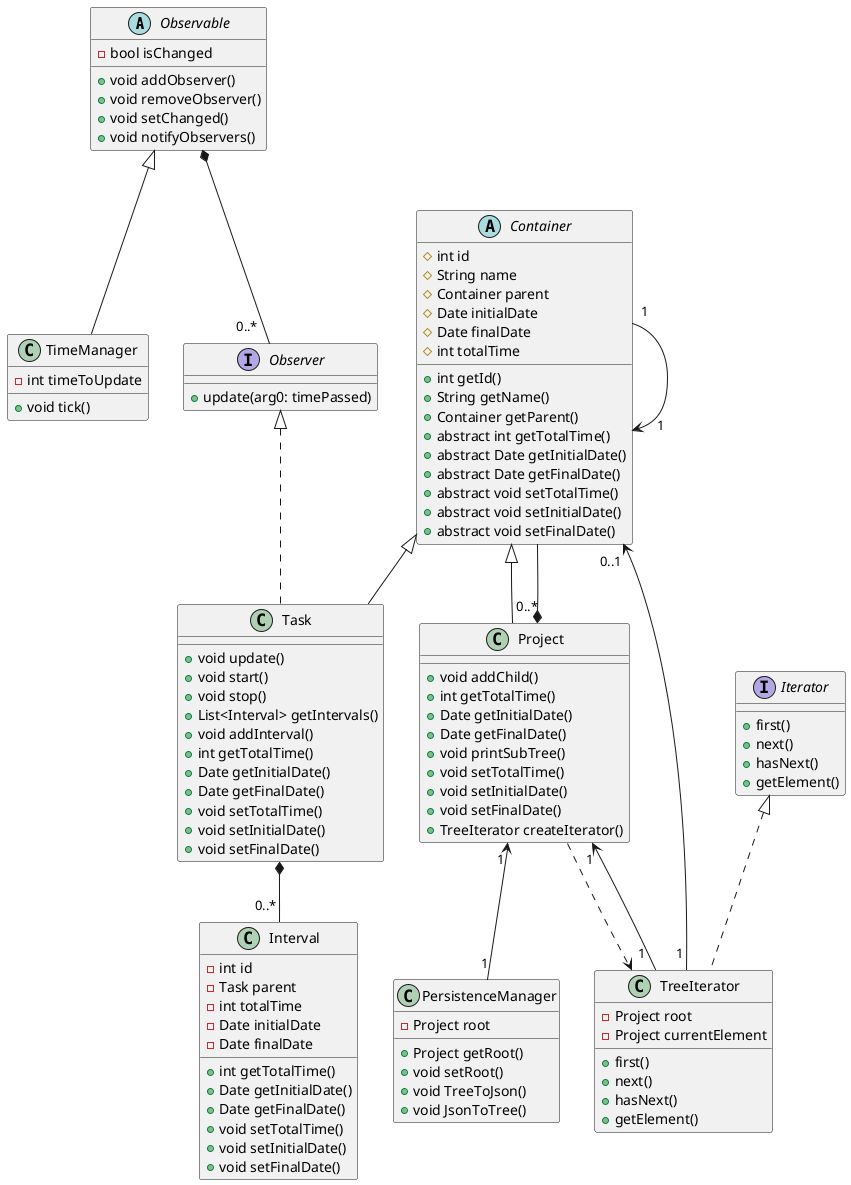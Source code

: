 @startuml

abstract class Observable {
    -bool isChanged
    +void addObserver()
    +void removeObserver()
    +void setChanged()
    +void notifyObservers()
}

class TimeManager {
    -int timeToUpdate
    +void tick()
}

interface Observer {
    +update(arg0: timePassed)
}

abstract class Container {
    #int id
    #String name
    #Container parent
    #Date initialDate
    #Date finalDate
    #int totalTime

    +int getId()
    +String getName()
    +Container getParent()
    +abstract int getTotalTime()
    +abstract Date getInitialDate()
    +abstract Date getFinalDate()
    +abstract void setTotalTime()
    +abstract void setInitialDate()
    +abstract void setFinalDate()
}

class Project {
    +void addChild()
    +int getTotalTime()
    +Date getInitialDate()
    +Date getFinalDate()
    +void printSubTree()
    +void setTotalTime()
    +void setInitialDate()
    +void setFinalDate()
    +TreeIterator createIterator()
}

class Task {
    +void update()
    +void start()
    +void stop()
    +List<Interval> getIntervals()
    +void addInterval()
    +int getTotalTime()
    +Date getInitialDate()
    +Date getFinalDate()
    +void setTotalTime()
    +void setInitialDate()
    +void setFinalDate()
}

class Interval {
    -int id
    -Task parent
    -int totalTime
    -Date initialDate
    -Date finalDate

    +int getTotalTime()
    +Date getInitialDate()
    +Date getFinalDate()
    +void setTotalTime()
    +void setInitialDate()
    +void setFinalDate()
}

class PersistenceManager {
    -Project root

    +Project getRoot()
    +void setRoot()
    +void TreeToJson()
    +void JsonToTree()
}

interface Iterator {
    +first()
    +next()
    +hasNext()
    +getElement()
}

class TreeIterator {
    -Project root
    -Project currentElement

    +first()
    +next()
    +hasNext()
    +getElement()
}


/'
class ContainerTree {
    -int id
    -Project root

    +int getId()
    +Project getRoot()
    +void addContainer(arg0: newContainer, arg1: parent)
    +Container findContainerById()
    +void TreeToJson()
    +void JsonToTree()
}

class Invoker {
    +void addCommand()
    +void executeCommand()
    +void tick()
}

interface Command {
    +void execute()
}

object FlutterClient {
    ...
}

object WebServer {
    ...
}

class AddContainerCommand {
    -ContainerTree tree
    -Project parent
    -Container newContainer

    +void execute()
}

class StartTaskCommand {
    -Observable timeManager
    -Task task

    +void execute()
}

class EndTaskCommand {
    -Observable timeManager
    -Task task

    +void execute()
}

class GetTreeCommand {
    -ContainerTree tree
    -WebServer response

    +void execute()
}

class OtherCommands {
    ...

    +void execute()
}
'/



Container "1" --> "     1" Container
Container <|-- Task
Container <|-- Project
Task *-- "0..* " Interval
Project "0..*" *--  Container
Observable <|-- TimeManager
Observer <|.. Task
Observable *-- "0..*  " Observer
Project "1 " <-- "1" PersistenceManager
Iterator <|.. TreeIterator
TreeIterator "1  " --> "1 " Project
TreeIterator "1 " --> "0..1  " Container
Project ..> TreeIterator

/'
Invoker o-- Command
FlutterClient ..> WebServer
WebServer ..> Invoker
Command <|.. AddContainerCommand
Command <|.. StartTaskCommand
Command <|.. EndTaskCommand
Command <|.. GetTreeCommand
Command <|.. OtherCommands
AddContainerCommand --> ContainerTree
GetTreeCommand --> ContainerTree
'/
'GetTreeCommand --> WebServer
'StartTaskCommand --> Observable
'EndTaskCommand --> Observable

/'
note left of TimeManager::tick
  Ejecuta en un segundo Thread.

  - Comprueba si el tiempo que ha pasado
  es mayor o igual que "timeToUpdate".
  - Ejecuta "setChanged()" en caso que si.
  - Ejecuta "notifyObservers()"
end note
'/
/'
note left of Invoker::tick
  Ejecuta en el Thread principal.

  - Ejecuta todos los comandos que han llegado del WebServer
end note
'/

@enduml